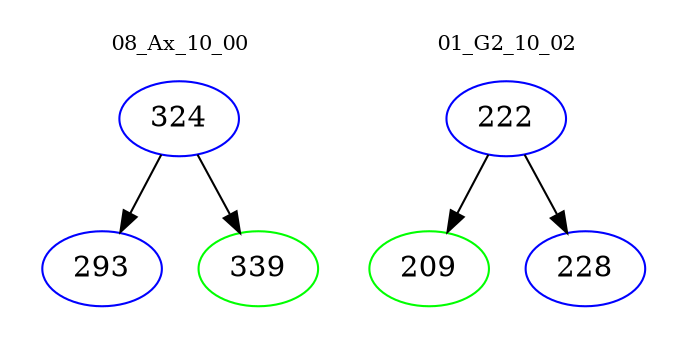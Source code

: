 digraph{
subgraph cluster_0 {
color = white
label = "08_Ax_10_00";
fontsize=10;
T0_324 [label="324", color="blue"]
T0_324 -> T0_293 [color="black"]
T0_293 [label="293", color="blue"]
T0_324 -> T0_339 [color="black"]
T0_339 [label="339", color="green"]
}
subgraph cluster_1 {
color = white
label = "01_G2_10_02";
fontsize=10;
T1_222 [label="222", color="blue"]
T1_222 -> T1_209 [color="black"]
T1_209 [label="209", color="green"]
T1_222 -> T1_228 [color="black"]
T1_228 [label="228", color="blue"]
}
}
